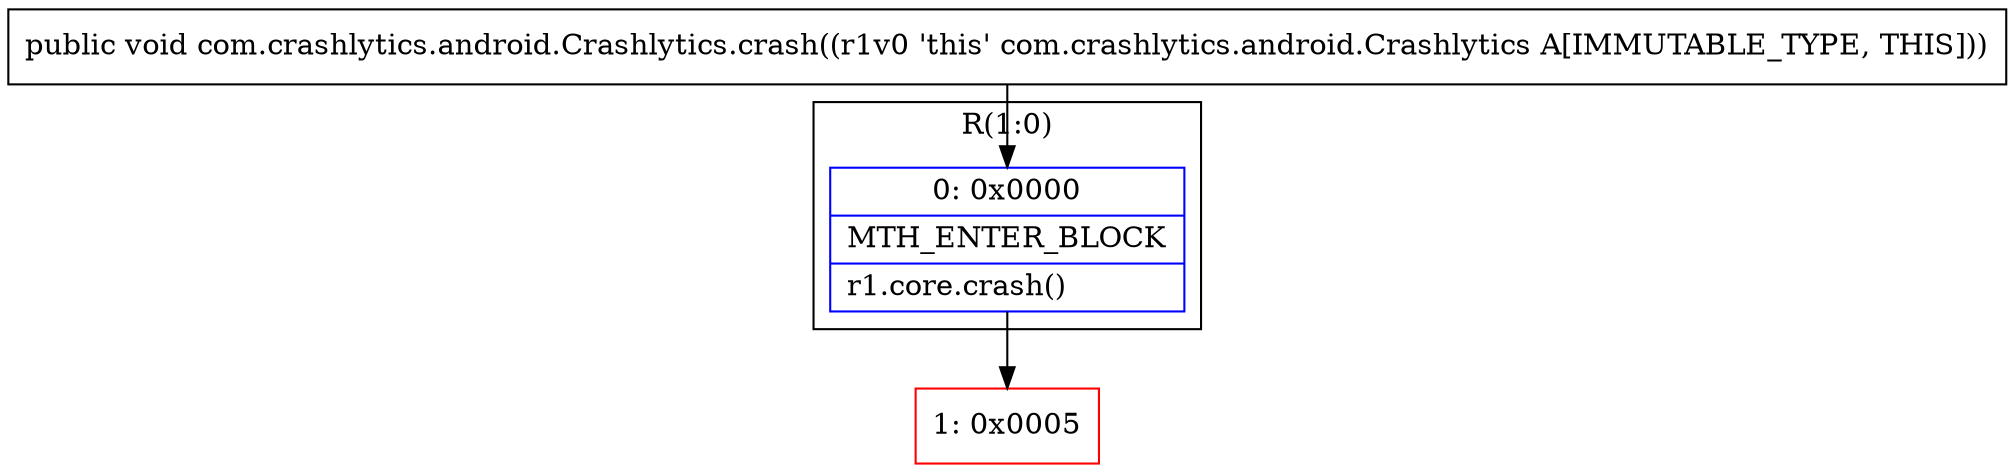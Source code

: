 digraph "CFG forcom.crashlytics.android.Crashlytics.crash()V" {
subgraph cluster_Region_1726946590 {
label = "R(1:0)";
node [shape=record,color=blue];
Node_0 [shape=record,label="{0\:\ 0x0000|MTH_ENTER_BLOCK\l|r1.core.crash()\l}"];
}
Node_1 [shape=record,color=red,label="{1\:\ 0x0005}"];
MethodNode[shape=record,label="{public void com.crashlytics.android.Crashlytics.crash((r1v0 'this' com.crashlytics.android.Crashlytics A[IMMUTABLE_TYPE, THIS])) }"];
MethodNode -> Node_0;
Node_0 -> Node_1;
}

